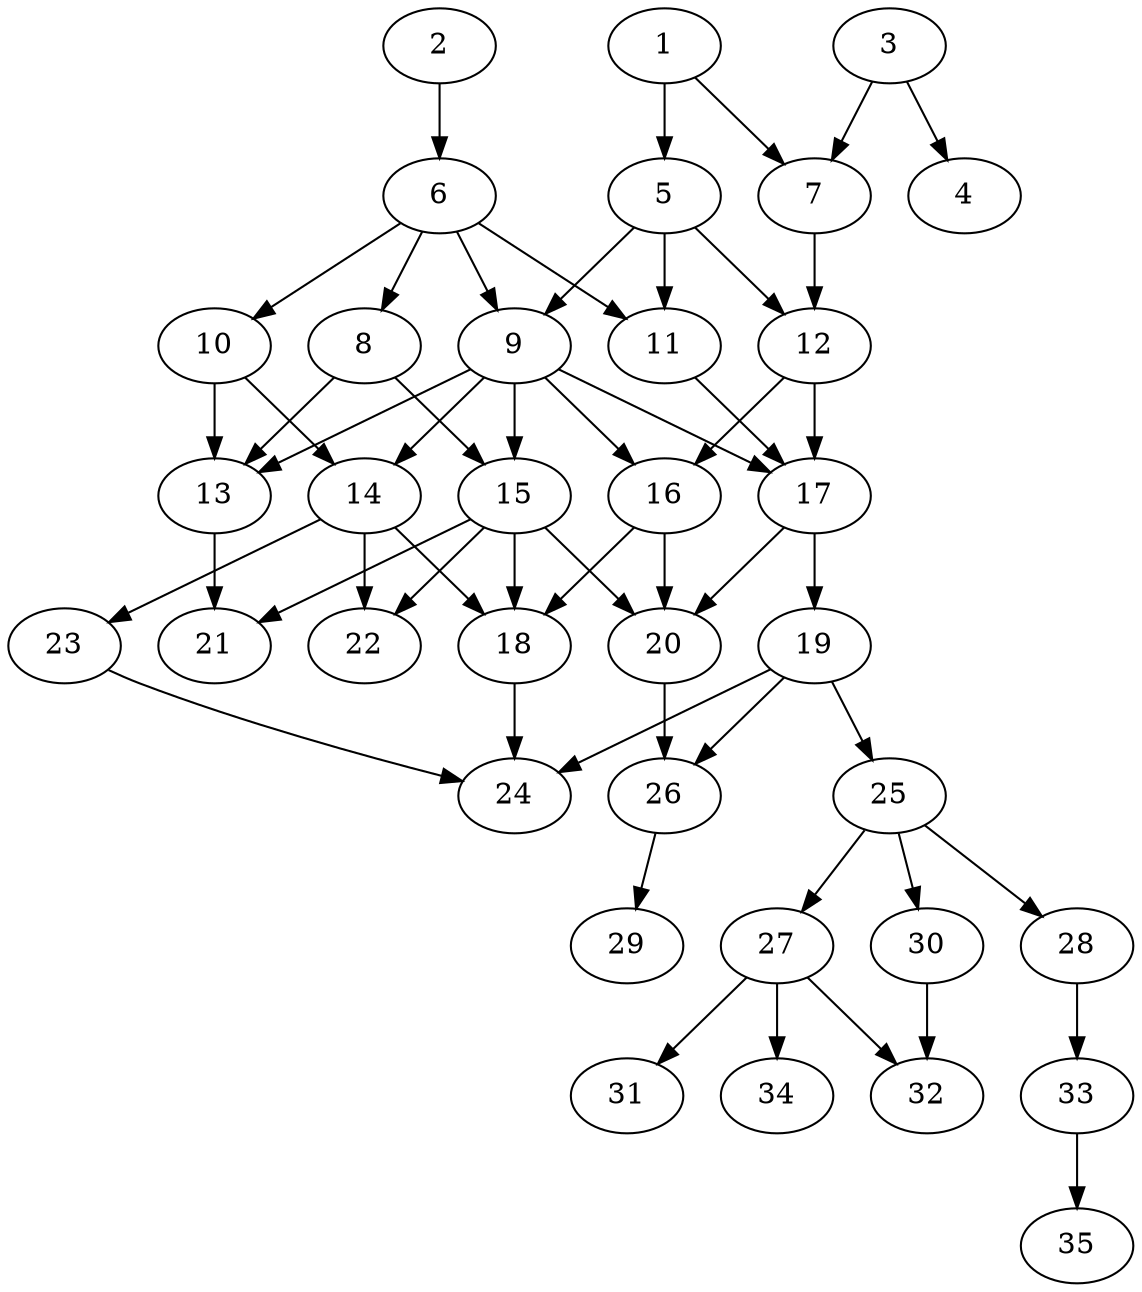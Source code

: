 // DAG automatically generated by daggen at Thu Oct  3 14:05:36 2019
// ./daggen --dot -n 35 --ccr 0.4 --fat 0.5 --regular 0.7 --density 0.6 --mindata 5242880 --maxdata 52428800 
digraph G {
  1 [size="63575040", alpha="0.08", expect_size="25430016"] 
  1 -> 5 [size ="25430016"]
  1 -> 7 [size ="25430016"]
  2 [size="94525440", alpha="0.05", expect_size="37810176"] 
  2 -> 6 [size ="37810176"]
  3 [size="68410880", alpha="0.14", expect_size="27364352"] 
  3 -> 4 [size ="27364352"]
  3 -> 7 [size ="27364352"]
  4 [size="124377600", alpha="0.14", expect_size="49751040"] 
  5 [size="111549440", alpha="0.20", expect_size="44619776"] 
  5 -> 9 [size ="44619776"]
  5 -> 11 [size ="44619776"]
  5 -> 12 [size ="44619776"]
  6 [size="100751360", alpha="0.14", expect_size="40300544"] 
  6 -> 8 [size ="40300544"]
  6 -> 9 [size ="40300544"]
  6 -> 10 [size ="40300544"]
  6 -> 11 [size ="40300544"]
  7 [size="50191360", alpha="0.14", expect_size="20076544"] 
  7 -> 12 [size ="20076544"]
  8 [size="106311680", alpha="0.01", expect_size="42524672"] 
  8 -> 13 [size ="42524672"]
  8 -> 15 [size ="42524672"]
  9 [size="74726400", alpha="0.01", expect_size="29890560"] 
  9 -> 13 [size ="29890560"]
  9 -> 14 [size ="29890560"]
  9 -> 15 [size ="29890560"]
  9 -> 16 [size ="29890560"]
  9 -> 17 [size ="29890560"]
  10 [size="85504000", alpha="0.06", expect_size="34201600"] 
  10 -> 13 [size ="34201600"]
  10 -> 14 [size ="34201600"]
  11 [size="24220160", alpha="0.18", expect_size="9688064"] 
  11 -> 17 [size ="9688064"]
  12 [size="73922560", alpha="0.06", expect_size="29569024"] 
  12 -> 16 [size ="29569024"]
  12 -> 17 [size ="29569024"]
  13 [size="105681920", alpha="0.17", expect_size="42272768"] 
  13 -> 21 [size ="42272768"]
  14 [size="72527360", alpha="0.08", expect_size="29010944"] 
  14 -> 18 [size ="29010944"]
  14 -> 22 [size ="29010944"]
  14 -> 23 [size ="29010944"]
  15 [size="36413440", alpha="0.04", expect_size="14565376"] 
  15 -> 18 [size ="14565376"]
  15 -> 20 [size ="14565376"]
  15 -> 21 [size ="14565376"]
  15 -> 22 [size ="14565376"]
  16 [size="34885120", alpha="0.07", expect_size="13954048"] 
  16 -> 18 [size ="13954048"]
  16 -> 20 [size ="13954048"]
  17 [size="118100480", alpha="0.08", expect_size="47240192"] 
  17 -> 19 [size ="47240192"]
  17 -> 20 [size ="47240192"]
  18 [size="82183680", alpha="0.13", expect_size="32873472"] 
  18 -> 24 [size ="32873472"]
  19 [size="86218240", alpha="0.09", expect_size="34487296"] 
  19 -> 24 [size ="34487296"]
  19 -> 25 [size ="34487296"]
  19 -> 26 [size ="34487296"]
  20 [size="90188800", alpha="0.09", expect_size="36075520"] 
  20 -> 26 [size ="36075520"]
  21 [size="123438080", alpha="0.18", expect_size="49375232"] 
  22 [size="110394880", alpha="0.01", expect_size="44157952"] 
  23 [size="26001920", alpha="0.13", expect_size="10400768"] 
  23 -> 24 [size ="10400768"]
  24 [size="126878720", alpha="0.04", expect_size="50751488"] 
  25 [size="53329920", alpha="0.11", expect_size="21331968"] 
  25 -> 27 [size ="21331968"]
  25 -> 28 [size ="21331968"]
  25 -> 30 [size ="21331968"]
  26 [size="77975040", alpha="0.14", expect_size="31190016"] 
  26 -> 29 [size ="31190016"]
  27 [size="117985280", alpha="0.02", expect_size="47194112"] 
  27 -> 31 [size ="47194112"]
  27 -> 32 [size ="47194112"]
  27 -> 34 [size ="47194112"]
  28 [size="48348160", alpha="0.07", expect_size="19339264"] 
  28 -> 33 [size ="19339264"]
  29 [size="123596800", alpha="0.02", expect_size="49438720"] 
  30 [size="60075520", alpha="0.09", expect_size="24030208"] 
  30 -> 32 [size ="24030208"]
  31 [size="116037120", alpha="0.18", expect_size="46414848"] 
  32 [size="106017280", alpha="0.18", expect_size="42406912"] 
  33 [size="111436800", alpha="0.13", expect_size="44574720"] 
  33 -> 35 [size ="44574720"]
  34 [size="69632000", alpha="0.18", expect_size="27852800"] 
  35 [size="91880960", alpha="0.07", expect_size="36752384"] 
}
